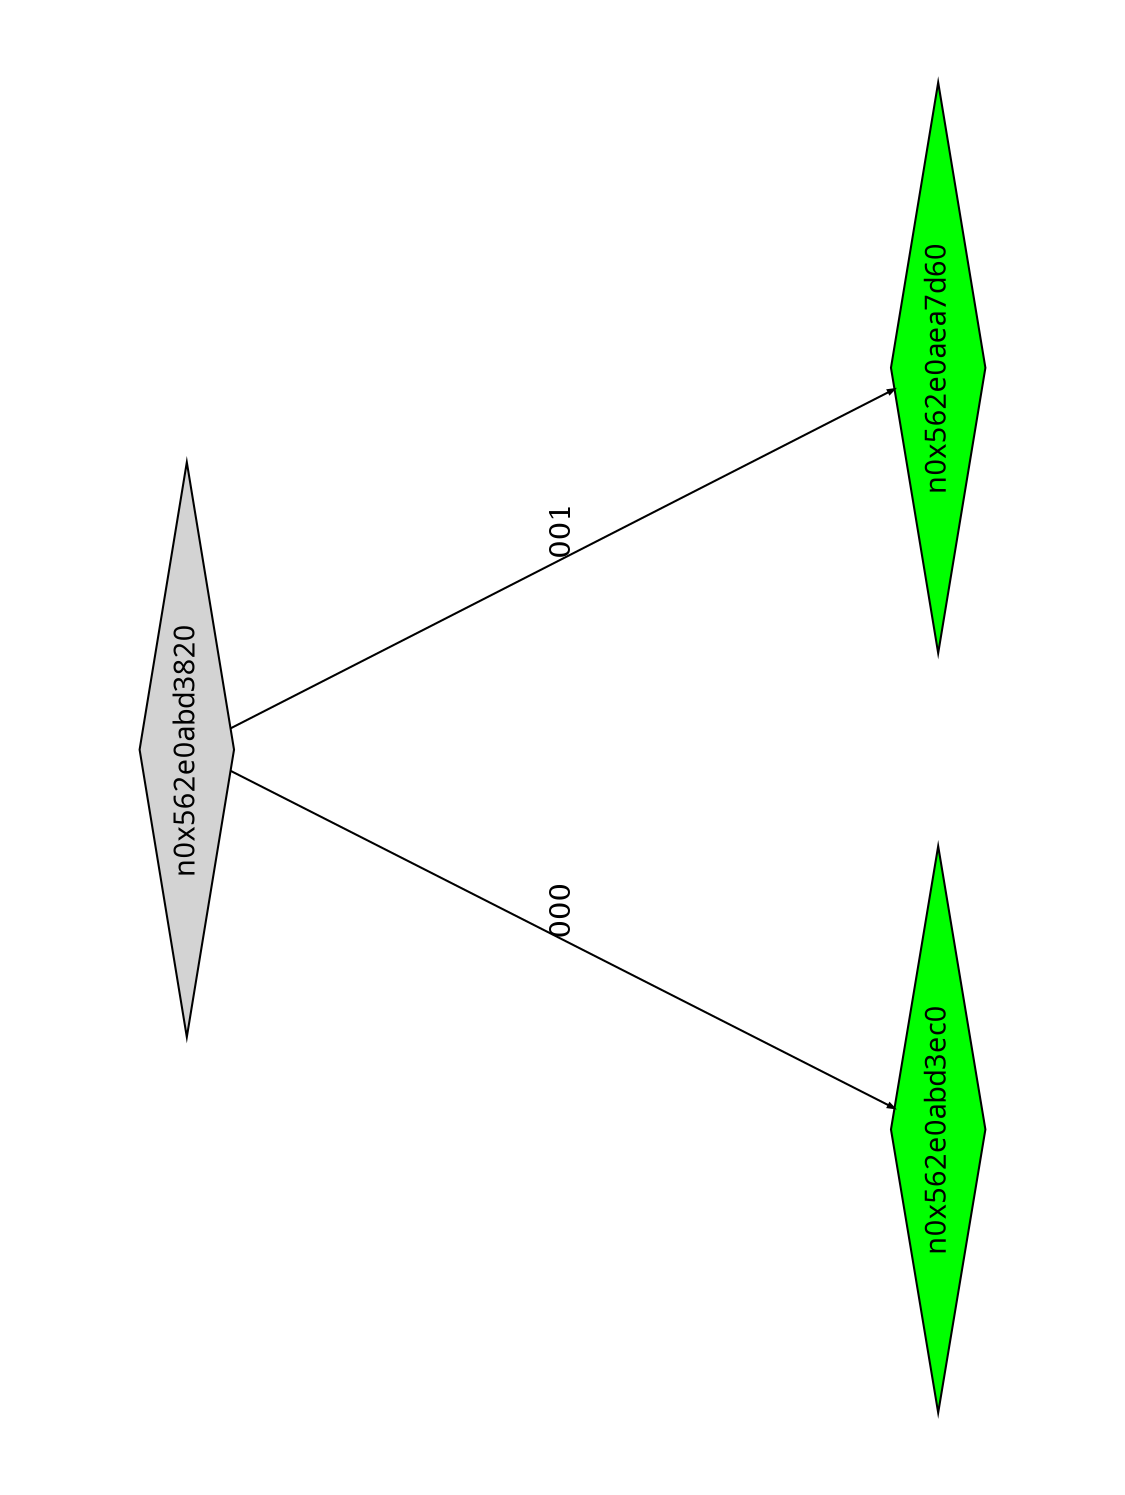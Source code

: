 digraph G {
	size="10,7.5";
	ratio=fill;
	rotate=90;
	center = "true";
	node [style="filled",width=.1,height=.1,fontname="Terminus"]
	edge [arrowsize=.3]
	n0x562e0abd3820 [shape=diamond];
	n0x562e0abd3820 -> n0x562e0abd3ec0 [label=000];
	n0x562e0abd3820 -> n0x562e0aea7d60 [label=001];
	n0x562e0aea7d60 [shape=diamond,fillcolor=green];
	n0x562e0abd3ec0 [shape=diamond,fillcolor=green];
}

